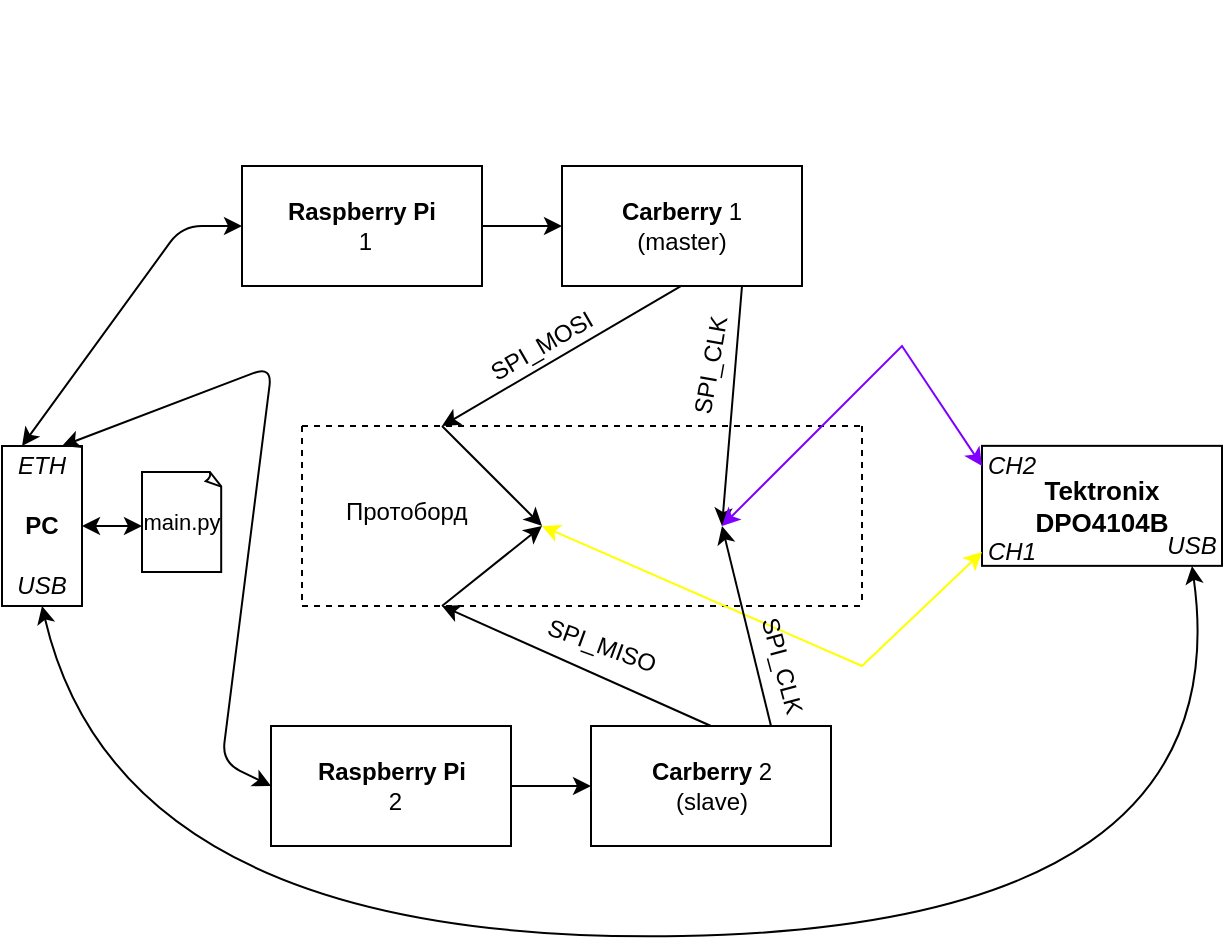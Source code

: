 <mxfile version="10.7.7" type="device"><diagram id="TuwirwjXy_FtZv9AETVX" name="Page-1"><mxGraphModel dx="821" dy="471" grid="1" gridSize="10" guides="1" tooltips="1" connect="1" arrows="1" fold="1" page="1" pageScale="1" pageWidth="850" pageHeight="1100" math="0" shadow="0"><root><mxCell id="0"/><mxCell id="1" parent="0"/><mxCell id="CI1WI5bXjWLFSdsnT_L9-2" value="&lt;div&gt;&lt;b&gt;Carberry&lt;/b&gt; 1&lt;/div&gt;&lt;div&gt;(master)&lt;/div&gt;" style="rounded=0;whiteSpace=wrap;html=1;" vertex="1" parent="1"><mxGeometry x="290" y="700" width="120" height="60" as="geometry"/></mxCell><mxCell id="CI1WI5bXjWLFSdsnT_L9-4" value="&lt;b&gt;Raspberry Pi&lt;br&gt;&lt;/b&gt;&amp;nbsp;1" style="rounded=0;whiteSpace=wrap;html=1;" vertex="1" parent="1"><mxGeometry x="130" y="700" width="120" height="60" as="geometry"/></mxCell><mxCell id="CI1WI5bXjWLFSdsnT_L9-9" value="" style="endArrow=classic;html=1;" edge="1" parent="1"><mxGeometry width="50" height="50" relative="1" as="geometry"><mxPoint x="550" y="625" as="sourcePoint"/><mxPoint x="550" y="625" as="targetPoint"/></mxGeometry></mxCell><mxCell id="CI1WI5bXjWLFSdsnT_L9-15" value="" style="endArrow=classic;html=1;rounded=0;exitX=0.5;exitY=1;exitDx=0;exitDy=0;" edge="1" parent="1"><mxGeometry width="50" height="50" relative="1" as="geometry"><mxPoint x="349.857" y="759.857" as="sourcePoint"/><mxPoint x="230" y="830" as="targetPoint"/><Array as="points"/></mxGeometry></mxCell><mxCell id="CI1WI5bXjWLFSdsnT_L9-27" value="" style="endArrow=classic;html=1;exitX=1;exitY=0.5;exitDx=0;exitDy=0;" edge="1" parent="1" source="CI1WI5bXjWLFSdsnT_L9-4"><mxGeometry width="50" height="50" relative="1" as="geometry"><mxPoint x="180" y="840" as="sourcePoint"/><mxPoint x="290" y="730" as="targetPoint"/></mxGeometry></mxCell><mxCell id="CI1WI5bXjWLFSdsnT_L9-32" value="" style="endArrow=classic;html=1;rounded=0;" edge="1" parent="1"><mxGeometry width="50" height="50" relative="1" as="geometry"><mxPoint x="230" y="830" as="sourcePoint"/><mxPoint x="280" y="880" as="targetPoint"/><Array as="points"/></mxGeometry></mxCell><mxCell id="CI1WI5bXjWLFSdsnT_L9-36" value="" style="endArrow=none;dashed=1;html=1;" edge="1" parent="1"><mxGeometry width="50" height="50" relative="1" as="geometry"><mxPoint x="160" y="830" as="sourcePoint"/><mxPoint x="440" y="830" as="targetPoint"/></mxGeometry></mxCell><mxCell id="CI1WI5bXjWLFSdsnT_L9-37" value="" style="endArrow=none;dashed=1;html=1;" edge="1" parent="1"><mxGeometry width="50" height="50" relative="1" as="geometry"><mxPoint x="160" y="920" as="sourcePoint"/><mxPoint x="440" y="920" as="targetPoint"/></mxGeometry></mxCell><mxCell id="CI1WI5bXjWLFSdsnT_L9-38" value="" style="endArrow=none;dashed=1;html=1;" edge="1" parent="1"><mxGeometry width="50" height="50" relative="1" as="geometry"><mxPoint x="160" y="830" as="sourcePoint"/><mxPoint x="160" y="920" as="targetPoint"/></mxGeometry></mxCell><mxCell id="CI1WI5bXjWLFSdsnT_L9-40" value="" style="endArrow=none;dashed=1;html=1;" edge="1" parent="1"><mxGeometry width="50" height="50" relative="1" as="geometry"><mxPoint x="440" y="830" as="sourcePoint"/><mxPoint x="440" y="920" as="targetPoint"/></mxGeometry></mxCell><mxCell id="CI1WI5bXjWLFSdsnT_L9-41" value="&lt;font style=&quot;font-size: 13px&quot;&gt;&lt;b&gt;&lt;font style=&quot;font-size: 13px&quot;&gt;Tektronix DPO4104B&lt;/font&gt;&lt;/b&gt;&lt;/font&gt;" style="rounded=0;whiteSpace=wrap;html=1;" vertex="1" parent="1"><mxGeometry x="500" y="839.929" width="120" height="60" as="geometry"/></mxCell><mxCell id="CI1WI5bXjWLFSdsnT_L9-42" value="" style="endArrow=classic;html=1;exitX=0;exitY=0.5;exitDx=0;exitDy=0;strokeColor=#FFFF00;startArrow=classic;startFill=1;rounded=0;" edge="1" parent="1" source="CI1WI5bXjWLFSdsnT_L9-45"><mxGeometry width="50" height="50" relative="1" as="geometry"><mxPoint x="90" y="1080" as="sourcePoint"/><mxPoint x="280" y="880" as="targetPoint"/><Array as="points"><mxPoint x="440" y="950"/></Array></mxGeometry></mxCell><mxCell id="CI1WI5bXjWLFSdsnT_L9-45" value="&lt;div align=&quot;left&quot;&gt;&lt;i&gt;CH1&lt;/i&gt;&lt;/div&gt;" style="text;html=1;strokeColor=none;fillColor=none;align=center;verticalAlign=middle;whiteSpace=wrap;rounded=0;rotation=0;" vertex="1" parent="1"><mxGeometry x="500" y="883" width="30" height="20" as="geometry"/></mxCell><mxCell id="CI1WI5bXjWLFSdsnT_L9-49" value="Протоборд" style="text;html=1;resizable=0;points=[];autosize=1;align=left;verticalAlign=top;spacingTop=-4;" vertex="1" parent="1"><mxGeometry x="180" y="863" width="80" height="20" as="geometry"/></mxCell><mxCell id="CI1WI5bXjWLFSdsnT_L9-50" value="&lt;b&gt;PC&lt;/b&gt;" style="rounded=0;whiteSpace=wrap;html=1;rotation=0;" vertex="1" parent="1"><mxGeometry x="10" y="840" width="40" height="80" as="geometry"/></mxCell><mxCell id="CI1WI5bXjWLFSdsnT_L9-51" value="&lt;div align=&quot;left&quot;&gt;&lt;i&gt;USB&lt;/i&gt;&lt;/div&gt;" style="text;html=1;strokeColor=none;fillColor=none;align=center;verticalAlign=middle;whiteSpace=wrap;rounded=0;rotation=0;" vertex="1" parent="1"><mxGeometry x="590" y="880" width="30" height="20" as="geometry"/></mxCell><mxCell id="CI1WI5bXjWLFSdsnT_L9-52" value="" style="endArrow=classic;startArrow=classic;html=1;strokeColor=#000000;entryX=0.5;entryY=1;entryDx=0;entryDy=0;exitX=0.5;exitY=1;exitDx=0;exitDy=0;curved=1;" edge="1" parent="1" source="CI1WI5bXjWLFSdsnT_L9-50" target="CI1WI5bXjWLFSdsnT_L9-51"><mxGeometry width="50" height="50" relative="1" as="geometry"><mxPoint x="80" y="1100" as="sourcePoint"/><mxPoint x="130" y="1050" as="targetPoint"/><Array as="points"><mxPoint x="70" y="1090"/><mxPoint x="630" y="1080"/></Array></mxGeometry></mxCell><mxCell id="CI1WI5bXjWLFSdsnT_L9-55" value="&lt;i&gt;USB&lt;/i&gt;" style="text;html=1;strokeColor=none;fillColor=none;align=center;verticalAlign=middle;whiteSpace=wrap;rounded=0;" vertex="1" parent="1"><mxGeometry x="10" y="900" width="40" height="20" as="geometry"/></mxCell><mxCell id="CI1WI5bXjWLFSdsnT_L9-56" value="&lt;font style=&quot;font-size: 11px&quot;&gt;main.py&lt;/font&gt;" style="whiteSpace=wrap;html=1;shape=mxgraph.basic.document" vertex="1" parent="1"><mxGeometry x="80" y="853" width="40" height="50" as="geometry"/></mxCell><mxCell id="CI1WI5bXjWLFSdsnT_L9-58" value="" style="endArrow=classic;startArrow=classic;html=1;strokeColor=#000000;exitX=1;exitY=0.5;exitDx=0;exitDy=0;" edge="1" parent="1" source="CI1WI5bXjWLFSdsnT_L9-50"><mxGeometry width="50" height="50" relative="1" as="geometry"><mxPoint x="40" y="1070" as="sourcePoint"/><mxPoint x="80" y="880" as="targetPoint"/></mxGeometry></mxCell><mxCell id="CI1WI5bXjWLFSdsnT_L9-59" value="" style="endArrow=classic;startArrow=classic;html=1;strokeColor=#000000;entryX=0;entryY=0.5;entryDx=0;entryDy=0;exitX=0.25;exitY=0;exitDx=0;exitDy=0;" edge="1" parent="1" source="CI1WI5bXjWLFSdsnT_L9-50" target="CI1WI5bXjWLFSdsnT_L9-4"><mxGeometry width="50" height="50" relative="1" as="geometry"><mxPoint x="110.143" y="840.286" as="sourcePoint"/><mxPoint x="110.143" y="810" as="targetPoint"/><Array as="points"><mxPoint x="100" y="730"/></Array></mxGeometry></mxCell><mxCell id="CI1WI5bXjWLFSdsnT_L9-63" value="&lt;div&gt;&lt;b&gt;Carberry&lt;/b&gt; 2&lt;/div&gt;&lt;div&gt;(slave)&lt;br&gt;&lt;/div&gt;" style="rounded=0;whiteSpace=wrap;html=1;" vertex="1" parent="1"><mxGeometry x="304.5" y="980" width="120" height="60" as="geometry"/></mxCell><mxCell id="CI1WI5bXjWLFSdsnT_L9-64" value="&lt;b&gt;Raspberry Pi&lt;br&gt;&lt;/b&gt;&amp;nbsp;2" style="rounded=0;whiteSpace=wrap;html=1;" vertex="1" parent="1"><mxGeometry x="144.5" y="980" width="120" height="60" as="geometry"/></mxCell><mxCell id="CI1WI5bXjWLFSdsnT_L9-66" value="" style="endArrow=classic;html=1;exitX=1;exitY=0.5;exitDx=0;exitDy=0;entryX=0;entryY=0.5;entryDx=0;entryDy=0;" edge="1" parent="1" source="CI1WI5bXjWLFSdsnT_L9-64" target="CI1WI5bXjWLFSdsnT_L9-63"><mxGeometry width="50" height="50" relative="1" as="geometry"><mxPoint x="194.5" y="1108" as="sourcePoint"/><mxPoint x="244.5" y="1058" as="targetPoint"/></mxGeometry></mxCell><mxCell id="CI1WI5bXjWLFSdsnT_L9-67" value="" style="endArrow=classic;startArrow=classic;html=1;strokeColor=#000000;exitX=0.75;exitY=0;exitDx=0;exitDy=0;entryX=0;entryY=0.5;entryDx=0;entryDy=0;" edge="1" parent="1" source="CI1WI5bXjWLFSdsnT_L9-50" target="CI1WI5bXjWLFSdsnT_L9-64"><mxGeometry width="50" height="50" relative="1" as="geometry"><mxPoint x="59.857" y="865.286" as="sourcePoint"/><mxPoint x="110" y="1050" as="targetPoint"/><Array as="points"><mxPoint x="145" y="800"/><mxPoint x="120" y="998"/></Array></mxGeometry></mxCell><mxCell id="CI1WI5bXjWLFSdsnT_L9-68" value="SPI_MISO" style="text;html=1;strokeColor=none;fillColor=none;align=center;verticalAlign=middle;whiteSpace=wrap;rounded=0;rotation=20;" vertex="1" parent="1"><mxGeometry x="290" y="930" width="40" height="20" as="geometry"/></mxCell><mxCell id="CI1WI5bXjWLFSdsnT_L9-69" value="" style="endArrow=classic;html=1;rounded=0;exitX=0.5;exitY=0;exitDx=0;exitDy=0;" edge="1" parent="1" source="CI1WI5bXjWLFSdsnT_L9-63"><mxGeometry width="50" height="50" relative="1" as="geometry"><mxPoint x="359.857" y="769.857" as="sourcePoint"/><mxPoint x="230" y="920" as="targetPoint"/><Array as="points"/></mxGeometry></mxCell><mxCell id="CI1WI5bXjWLFSdsnT_L9-70" value="" style="endArrow=classic;html=1;rounded=0;" edge="1" parent="1"><mxGeometry width="50" height="50" relative="1" as="geometry"><mxPoint x="230" y="920" as="sourcePoint"/><mxPoint x="280" y="880" as="targetPoint"/><Array as="points"/></mxGeometry></mxCell><mxCell id="CI1WI5bXjWLFSdsnT_L9-71" value="SPI_MOSI" style="text;html=1;strokeColor=none;fillColor=none;align=center;verticalAlign=middle;whiteSpace=wrap;rounded=0;rotation=-30;" vertex="1" parent="1"><mxGeometry x="260" y="780" width="40" height="20" as="geometry"/></mxCell><mxCell id="CI1WI5bXjWLFSdsnT_L9-72" value="&lt;i&gt;ETH&lt;/i&gt;" style="text;html=1;strokeColor=none;fillColor=none;align=center;verticalAlign=middle;whiteSpace=wrap;rounded=0;" vertex="1" parent="1"><mxGeometry x="10" y="840" width="40" height="20" as="geometry"/></mxCell><mxCell id="CI1WI5bXjWLFSdsnT_L9-73" value="" style="endArrow=classic;html=1;rounded=0;exitX=0.75;exitY=1;exitDx=0;exitDy=0;" edge="1" parent="1" source="CI1WI5bXjWLFSdsnT_L9-2"><mxGeometry width="50" height="50" relative="1" as="geometry"><mxPoint x="359.857" y="769.857" as="sourcePoint"/><mxPoint x="370" y="880" as="targetPoint"/><Array as="points"/></mxGeometry></mxCell><mxCell id="CI1WI5bXjWLFSdsnT_L9-74" value="" style="endArrow=classic;html=1;rounded=0;exitX=0.75;exitY=0;exitDx=0;exitDy=0;" edge="1" parent="1" source="CI1WI5bXjWLFSdsnT_L9-63"><mxGeometry width="50" height="50" relative="1" as="geometry"><mxPoint x="390.143" y="769.857" as="sourcePoint"/><mxPoint x="370" y="880" as="targetPoint"/><Array as="points"/></mxGeometry></mxCell><mxCell id="CI1WI5bXjWLFSdsnT_L9-75" value="SPI_CLK" style="text;html=1;strokeColor=none;fillColor=none;align=center;verticalAlign=middle;whiteSpace=wrap;rounded=0;rotation=75;" vertex="1" parent="1"><mxGeometry x="380" y="940" width="40" height="20" as="geometry"/></mxCell><mxCell id="CI1WI5bXjWLFSdsnT_L9-76" value="SPI_CLK" style="text;html=1;strokeColor=none;fillColor=none;align=center;verticalAlign=middle;whiteSpace=wrap;rounded=0;rotation=-80;" vertex="1" parent="1"><mxGeometry x="344.5" y="790" width="40" height="20" as="geometry"/></mxCell><mxCell id="CI1WI5bXjWLFSdsnT_L9-77" value="&lt;div align=&quot;left&quot;&gt;&lt;i&gt;CH2&lt;/i&gt;&lt;/div&gt;" style="text;html=1;strokeColor=none;fillColor=none;align=center;verticalAlign=middle;whiteSpace=wrap;rounded=0;rotation=0;" vertex="1" parent="1"><mxGeometry x="500" y="840" width="30" height="20" as="geometry"/></mxCell><mxCell id="CI1WI5bXjWLFSdsnT_L9-78" value="" style="endArrow=classic;html=1;exitX=0;exitY=0.5;exitDx=0;exitDy=0;strokeColor=#7F00FF;startArrow=classic;startFill=1;rounded=0;" edge="1" parent="1" source="CI1WI5bXjWLFSdsnT_L9-77"><mxGeometry width="50" height="50" relative="1" as="geometry"><mxPoint x="510.143" y="903" as="sourcePoint"/><mxPoint x="370" y="880" as="targetPoint"/><Array as="points"><mxPoint x="460" y="790"/><mxPoint x="370" y="880"/></Array></mxGeometry></mxCell></root></mxGraphModel></diagram></mxfile>